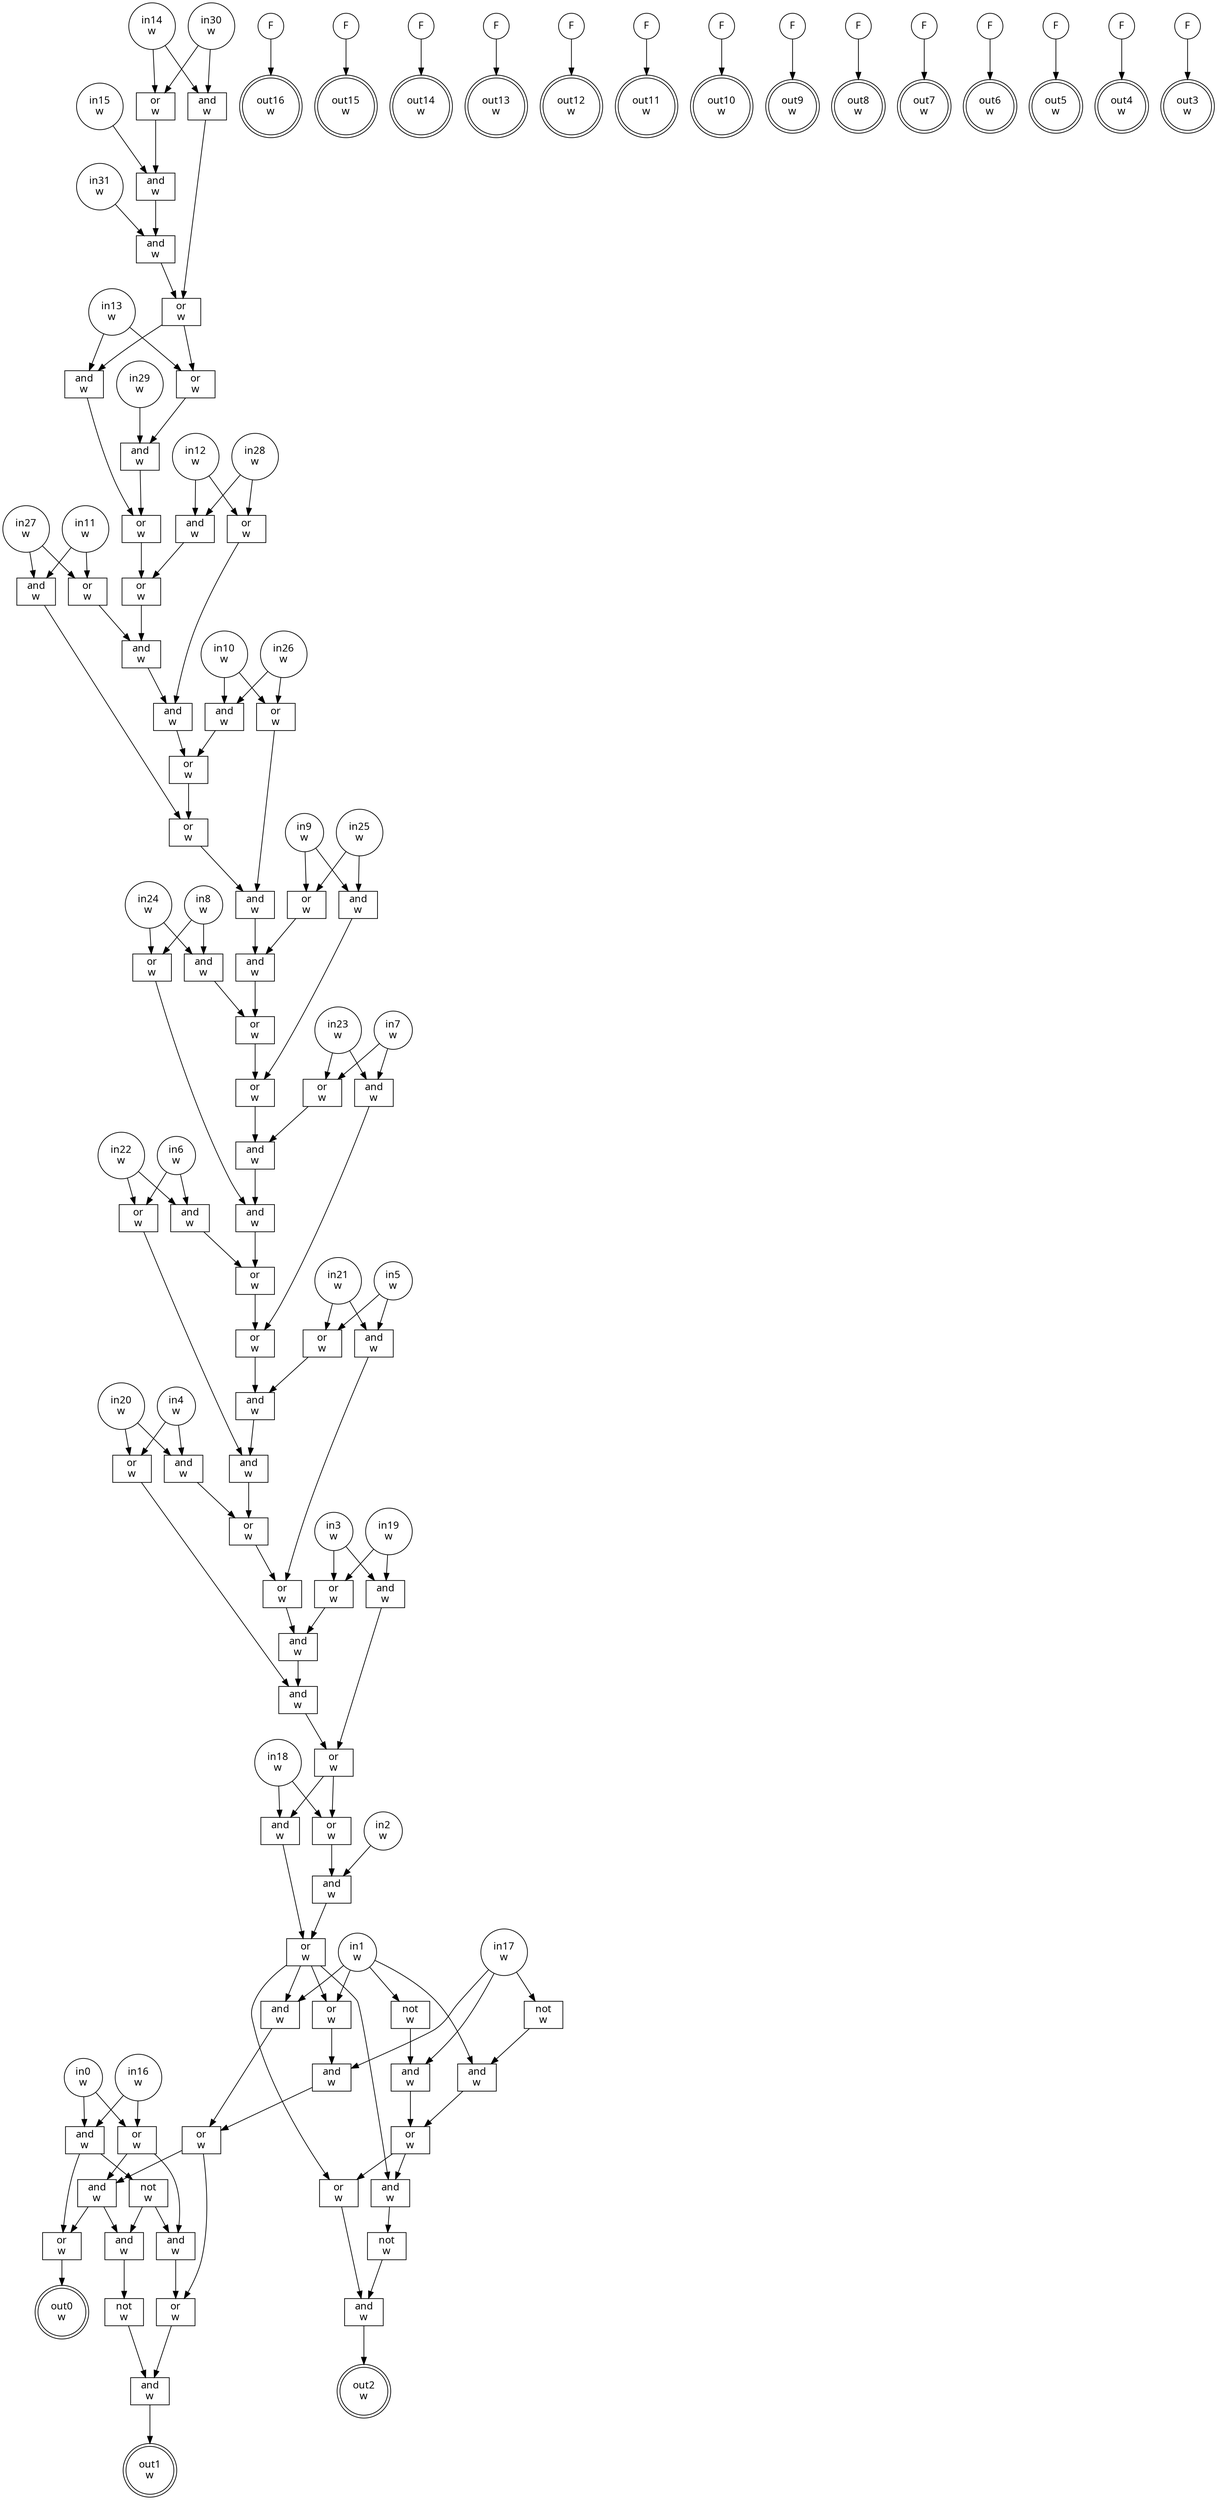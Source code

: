 digraph circuit{
	node [style = filled, fillcolor = white,shape=rect, fontname=geneva]
	g0 [label="in0\nw",shape=circle,fillcolor=white]
	g1 [label="in1\nw",shape=circle,fillcolor=white]
	g2 [label="in2\nw",shape=circle,fillcolor=white]
	g3 [label="in3\nw",shape=circle,fillcolor=white]
	g4 [label="in4\nw",shape=circle,fillcolor=white]
	g5 [label="in5\nw",shape=circle,fillcolor=white]
	g6 [label="in6\nw",shape=circle,fillcolor=white]
	g7 [label="in7\nw",shape=circle,fillcolor=white]
	g8 [label="in8\nw",shape=circle,fillcolor=white]
	g9 [label="in9\nw",shape=circle,fillcolor=white]
	g10 [label="in10\nw",shape=circle,fillcolor=white]
	g11 [label="in11\nw",shape=circle,fillcolor=white]
	g12 [label="in12\nw",shape=circle,fillcolor=white]
	g13 [label="in13\nw",shape=circle,fillcolor=white]
	g14 [label="in14\nw",shape=circle,fillcolor=white]
	g15 [label="in15\nw",shape=circle,fillcolor=white]
	g16 [label="in16\nw",shape=circle,fillcolor=white]
	g17 [label="in17\nw",shape=circle,fillcolor=white]
	g18 [label="in18\nw",shape=circle,fillcolor=white]
	g19 [label="in19\nw",shape=circle,fillcolor=white]
	g20 [label="in20\nw",shape=circle,fillcolor=white]
	g21 [label="in21\nw",shape=circle,fillcolor=white]
	g22 [label="in22\nw",shape=circle,fillcolor=white]
	g23 [label="in23\nw",shape=circle,fillcolor=white]
	g24 [label="in24\nw",shape=circle,fillcolor=white]
	g25 [label="in25\nw",shape=circle,fillcolor=white]
	g26 [label="in26\nw",shape=circle,fillcolor=white]
	g27 [label="in27\nw",shape=circle,fillcolor=white]
	g28 [label="in28\nw",shape=circle,fillcolor=white]
	g29 [label="in29\nw",shape=circle,fillcolor=white]
	g30 [label="in30\nw",shape=circle,fillcolor=white]
	g31 [label="in31\nw",shape=circle,fillcolor=white]
	g32 [label="F",shape=circle,fillcolor=white]
	g33 [label="F",shape=circle,fillcolor=white]
	g34 [label="F",shape=circle,fillcolor=white]
	g35 [label="F",shape=circle,fillcolor=white]
	g36 [label="F",shape=circle,fillcolor=white]
	g37 [label="F",shape=circle,fillcolor=white]
	g38 [label="F",shape=circle,fillcolor=white]
	g39 [label="F",shape=circle,fillcolor=white]
	g40 [label="F",shape=circle,fillcolor=white]
	g41 [label="F",shape=circle,fillcolor=white]
	g42 [label="F",shape=circle,fillcolor=white]
	g43 [label="F",shape=circle,fillcolor=white]
	g44 [label="F",shape=circle,fillcolor=white]
	g45 [label="F",shape=circle,fillcolor=white]
	g46 [label="not\nw",fillcolor=white]
	g47 [label="or\nw",fillcolor=white]
	g48 [label="and\nw",fillcolor=white]
	g49 [label="and\nw",fillcolor=white]
	g50 [label="and\nw",fillcolor=white]
	g51 [label="or\nw",fillcolor=white]
	g52 [label="or\nw",fillcolor=white]
	g53 [label="and\nw",fillcolor=white]
	g54 [label="and\nw",fillcolor=white]
	g55 [label="or\nw",fillcolor=white]
	g56 [label="and\nw",fillcolor=white]
	g57 [label="or\nw",fillcolor=white]
	g58 [label="or\nw",fillcolor=white]
	g59 [label="and\nw",fillcolor=white]
	g60 [label="or\nw",fillcolor=white]
	g61 [label="and\nw",fillcolor=white]
	g62 [label="and\nw",fillcolor=white]
	g63 [label="and\nw",fillcolor=white]
	g64 [label="or\nw",fillcolor=white]
	g65 [label="or\nw",fillcolor=white]
	g66 [label="or\nw",fillcolor=white]
	g67 [label="and\nw",fillcolor=white]
	g68 [label="and\nw",fillcolor=white]
	g69 [label="or\nw",fillcolor=white]
	g70 [label="and\nw",fillcolor=white]
	g71 [label="and\nw",fillcolor=white]
	g72 [label="or\nw",fillcolor=white]
	g73 [label="or\nw",fillcolor=white]
	g74 [label="or\nw",fillcolor=white]
	g75 [label="and\nw",fillcolor=white]
	g76 [label="or\nw",fillcolor=white]
	g77 [label="and\nw",fillcolor=white]
	g78 [label="and\nw",fillcolor=white]
	g79 [label="and\nw",fillcolor=white]
	g80 [label="or\nw",fillcolor=white]
	g81 [label="or\nw",fillcolor=white]
	g82 [label="or\nw",fillcolor=white]
	g83 [label="and\nw",fillcolor=white]
	g84 [label="or\nw",fillcolor=white]
	g85 [label="and\nw",fillcolor=white]
	g86 [label="and\nw",fillcolor=white]
	g87 [label="and\nw",fillcolor=white]
	g88 [label="or\nw",fillcolor=white]
	g89 [label="or\nw",fillcolor=white]
	g90 [label="or\nw",fillcolor=white]
	g91 [label="or\nw",fillcolor=white]
	g92 [label="and\nw",fillcolor=white]
	g93 [label="and\nw",fillcolor=white]
	g94 [label="and\nw",fillcolor=white]
	g95 [label="or\nw",fillcolor=white]
	g96 [label="or\nw",fillcolor=white]
	g97 [label="and\nw",fillcolor=white]
	g98 [label="and\nw",fillcolor=white]
	g99 [label="or\nw",fillcolor=white]
	g100 [label="and\nw",fillcolor=white]
	g101 [label="or\nw",fillcolor=white]
	g102 [label="and\nw",fillcolor=white]
	g103 [label="and\nw",fillcolor=white]
	g104 [label="or\nw",fillcolor=white]
	g105 [label="not\nw",fillcolor=white]
	g106 [label="and\nw",fillcolor=white]
	g107 [label="or\nw",fillcolor=white]
	g108 [label="and\nw",fillcolor=white]
	g109 [label="not\nw",fillcolor=white]
	g110 [label="or\nw",fillcolor=white]
	g111 [label="and\nw",fillcolor=white]
	g112 [label="and\nw",fillcolor=white]
	g113 [label="not\nw",fillcolor=white]
	g114 [label="or\nw",fillcolor=white]
	g115 [label="and\nw",fillcolor=white]
	g116 [label="or\nw",fillcolor=white]
	g117 [label="and\nw",fillcolor=white]
	g118 [label="and\nw",fillcolor=white]
	g119 [label="not\nw",fillcolor=white]
	g120 [label="and\nw",fillcolor=white]
	g121 [label="or\nw",fillcolor=white]
	g122 [label="out0\nw",shape=doublecircle,fillcolor=white]
	g123 [label="out1\nw",shape=doublecircle,fillcolor=white]
	g124 [label="out2\nw",shape=doublecircle,fillcolor=white]
	g125 [label="out3\nw",shape=doublecircle,fillcolor=white]
	g126 [label="out4\nw",shape=doublecircle,fillcolor=white]
	g127 [label="out5\nw",shape=doublecircle,fillcolor=white]
	g128 [label="out6\nw",shape=doublecircle,fillcolor=white]
	g129 [label="out7\nw",shape=doublecircle,fillcolor=white]
	g130 [label="out8\nw",shape=doublecircle,fillcolor=white]
	g131 [label="out9\nw",shape=doublecircle,fillcolor=white]
	g132 [label="out10\nw",shape=doublecircle,fillcolor=white]
	g133 [label="out11\nw",shape=doublecircle,fillcolor=white]
	g134 [label="out12\nw",shape=doublecircle,fillcolor=white]
	g135 [label="out13\nw",shape=doublecircle,fillcolor=white]
	g136 [label="out14\nw",shape=doublecircle,fillcolor=white]
	g137 [label="out15\nw",shape=doublecircle,fillcolor=white]
	g138 [label="out16\nw",shape=doublecircle,fillcolor=white]
	edge [fontname=Geneva,fontcolor=forestgreen]
	g0->g112
	g0->g114
	g1->g100
	g1->g101
	g1->g103
	g1->g105
	g2->g98
	g3->g91
	g3->g94
	g4->g87
	g4->g90
	g5->g83
	g5->g84
	g6->g79
	g6->g82
	g7->g75
	g7->g76
	g8->g71
	g8->g74
	g9->g68
	g9->g69
	g10->g63
	g10->g66
	g11->g59
	g11->g60
	g12->g56
	g12->g58
	g13->g52
	g13->g54
	g14->g47
	g14->g50
	g15->g48
	g16->g112
	g16->g114
	g17->g46
	g17->g102
	g17->g106
	g18->g96
	g18->g97
	g19->g91
	g19->g94
	g20->g87
	g20->g90
	g21->g83
	g21->g84
	g22->g79
	g22->g82
	g23->g75
	g23->g76
	g24->g71
	g24->g74
	g25->g68
	g25->g69
	g26->g63
	g26->g66
	g27->g59
	g27->g60
	g28->g56
	g28->g58
	g29->g53
	g30->g47
	g30->g50
	g31->g49
	g32->g138
	g33->g137
	g34->g136
	g35->g135
	g36->g134
	g37->g133
	g38->g132
	g39->g131
	g40->g130
	g41->g129
	g42->g128
	g43->g127
	g44->g126
	g45->g125
	g46->g100
	g47->g48
	g48->g49
	g49->g51
	g50->g51
	g51->g52
	g51->g54
	g52->g53
	g53->g55
	g54->g55
	g55->g57
	g56->g57
	g57->g61
	g58->g62
	g59->g65
	g60->g61
	g61->g62
	g62->g64
	g63->g64
	g64->g65
	g65->g67
	g66->g67
	g67->g70
	g68->g73
	g69->g70
	g70->g72
	g71->g72
	g72->g73
	g73->g77
	g74->g78
	g75->g81
	g76->g77
	g77->g78
	g78->g80
	g79->g80
	g80->g81
	g81->g85
	g82->g86
	g83->g89
	g84->g85
	g85->g86
	g86->g88
	g87->g88
	g88->g89
	g89->g92
	g90->g93
	g91->g92
	g92->g93
	g93->g95
	g94->g95
	g95->g96
	g95->g97
	g96->g98
	g97->g99
	g98->g99
	g99->g101
	g99->g103
	g99->g108
	g99->g110
	g100->g107
	g101->g102
	g102->g104
	g103->g104
	g104->g116
	g104->g117
	g105->g106
	g106->g107
	g107->g108
	g107->g110
	g108->g109
	g109->g111
	g110->g111
	g111->g124
	g112->g113
	g112->g121
	g113->g115
	g113->g118
	g114->g115
	g114->g117
	g115->g116
	g116->g120
	g117->g118
	g117->g121
	g118->g119
	g119->g120
	g120->g123
	g121->g122
}